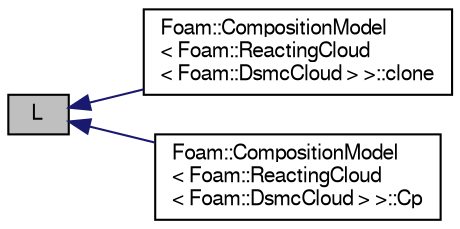 digraph "L"
{
  bgcolor="transparent";
  edge [fontname="FreeSans",fontsize="10",labelfontname="FreeSans",labelfontsize="10"];
  node [fontname="FreeSans",fontsize="10",shape=record];
  rankdir="LR";
  Node159 [label="L",height=0.2,width=0.4,color="black", fillcolor="grey75", style="filled", fontcolor="black"];
  Node159 -> Node160 [dir="back",color="midnightblue",fontsize="10",style="solid",fontname="FreeSans"];
  Node160 [label="Foam::CompositionModel\l\< Foam::ReactingCloud\l\< Foam::DsmcCloud \> \>::clone",height=0.2,width=0.4,color="black",URL="$a23806.html#a978beb1d8454ca481790660427b9b37c",tooltip="Construct and return a clone. "];
  Node159 -> Node161 [dir="back",color="midnightblue",fontsize="10",style="solid",fontname="FreeSans"];
  Node161 [label="Foam::CompositionModel\l\< Foam::ReactingCloud\l\< Foam::DsmcCloud \> \>::Cp",height=0.2,width=0.4,color="black",URL="$a23806.html#abbf0cc7a61c14ca28c66723091009378",tooltip="Return specific heat caoacity for the phase phaseI. "];
}
